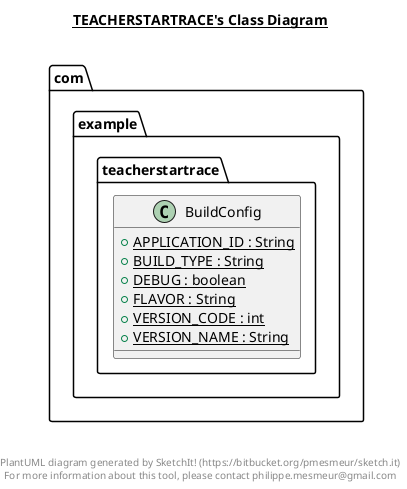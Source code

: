 @startuml

title __TEACHERSTARTRACE's Class Diagram__\n

  namespace com.example.teacherstartrace {
    class com.example.teacherstartrace.BuildConfig {
        {static} + APPLICATION_ID : String
        {static} + BUILD_TYPE : String
        {static} + DEBUG : boolean
        {static} + FLAVOR : String
        {static} + VERSION_CODE : int
        {static} + VERSION_NAME : String
    }
  }
  



right footer


PlantUML diagram generated by SketchIt! (https://bitbucket.org/pmesmeur/sketch.it)
For more information about this tool, please contact philippe.mesmeur@gmail.com
endfooter

@enduml
